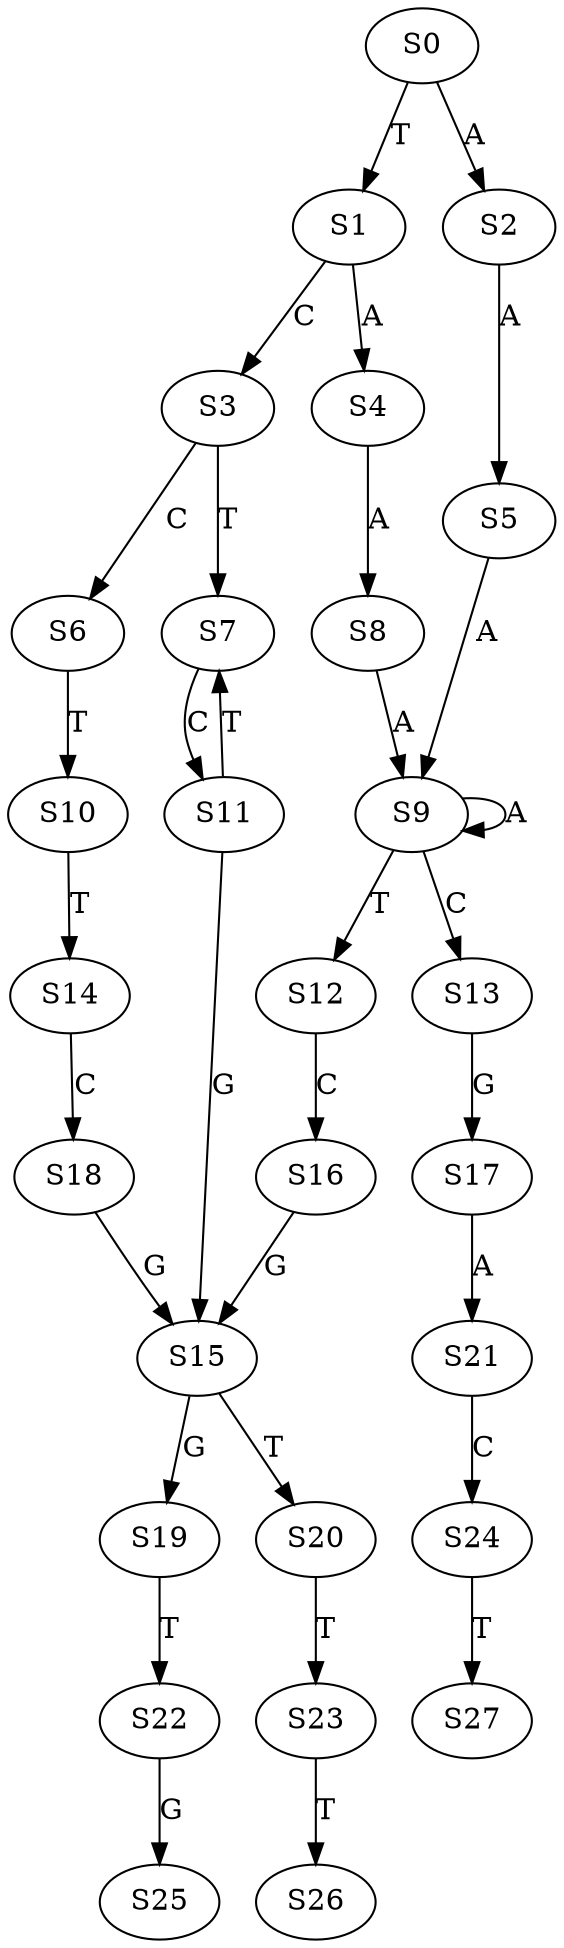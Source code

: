 strict digraph  {
	S0 -> S1 [ label = T ];
	S0 -> S2 [ label = A ];
	S1 -> S3 [ label = C ];
	S1 -> S4 [ label = A ];
	S2 -> S5 [ label = A ];
	S3 -> S6 [ label = C ];
	S3 -> S7 [ label = T ];
	S4 -> S8 [ label = A ];
	S5 -> S9 [ label = A ];
	S6 -> S10 [ label = T ];
	S7 -> S11 [ label = C ];
	S8 -> S9 [ label = A ];
	S9 -> S12 [ label = T ];
	S9 -> S13 [ label = C ];
	S9 -> S9 [ label = A ];
	S10 -> S14 [ label = T ];
	S11 -> S15 [ label = G ];
	S11 -> S7 [ label = T ];
	S12 -> S16 [ label = C ];
	S13 -> S17 [ label = G ];
	S14 -> S18 [ label = C ];
	S15 -> S19 [ label = G ];
	S15 -> S20 [ label = T ];
	S16 -> S15 [ label = G ];
	S17 -> S21 [ label = A ];
	S18 -> S15 [ label = G ];
	S19 -> S22 [ label = T ];
	S20 -> S23 [ label = T ];
	S21 -> S24 [ label = C ];
	S22 -> S25 [ label = G ];
	S23 -> S26 [ label = T ];
	S24 -> S27 [ label = T ];
}
